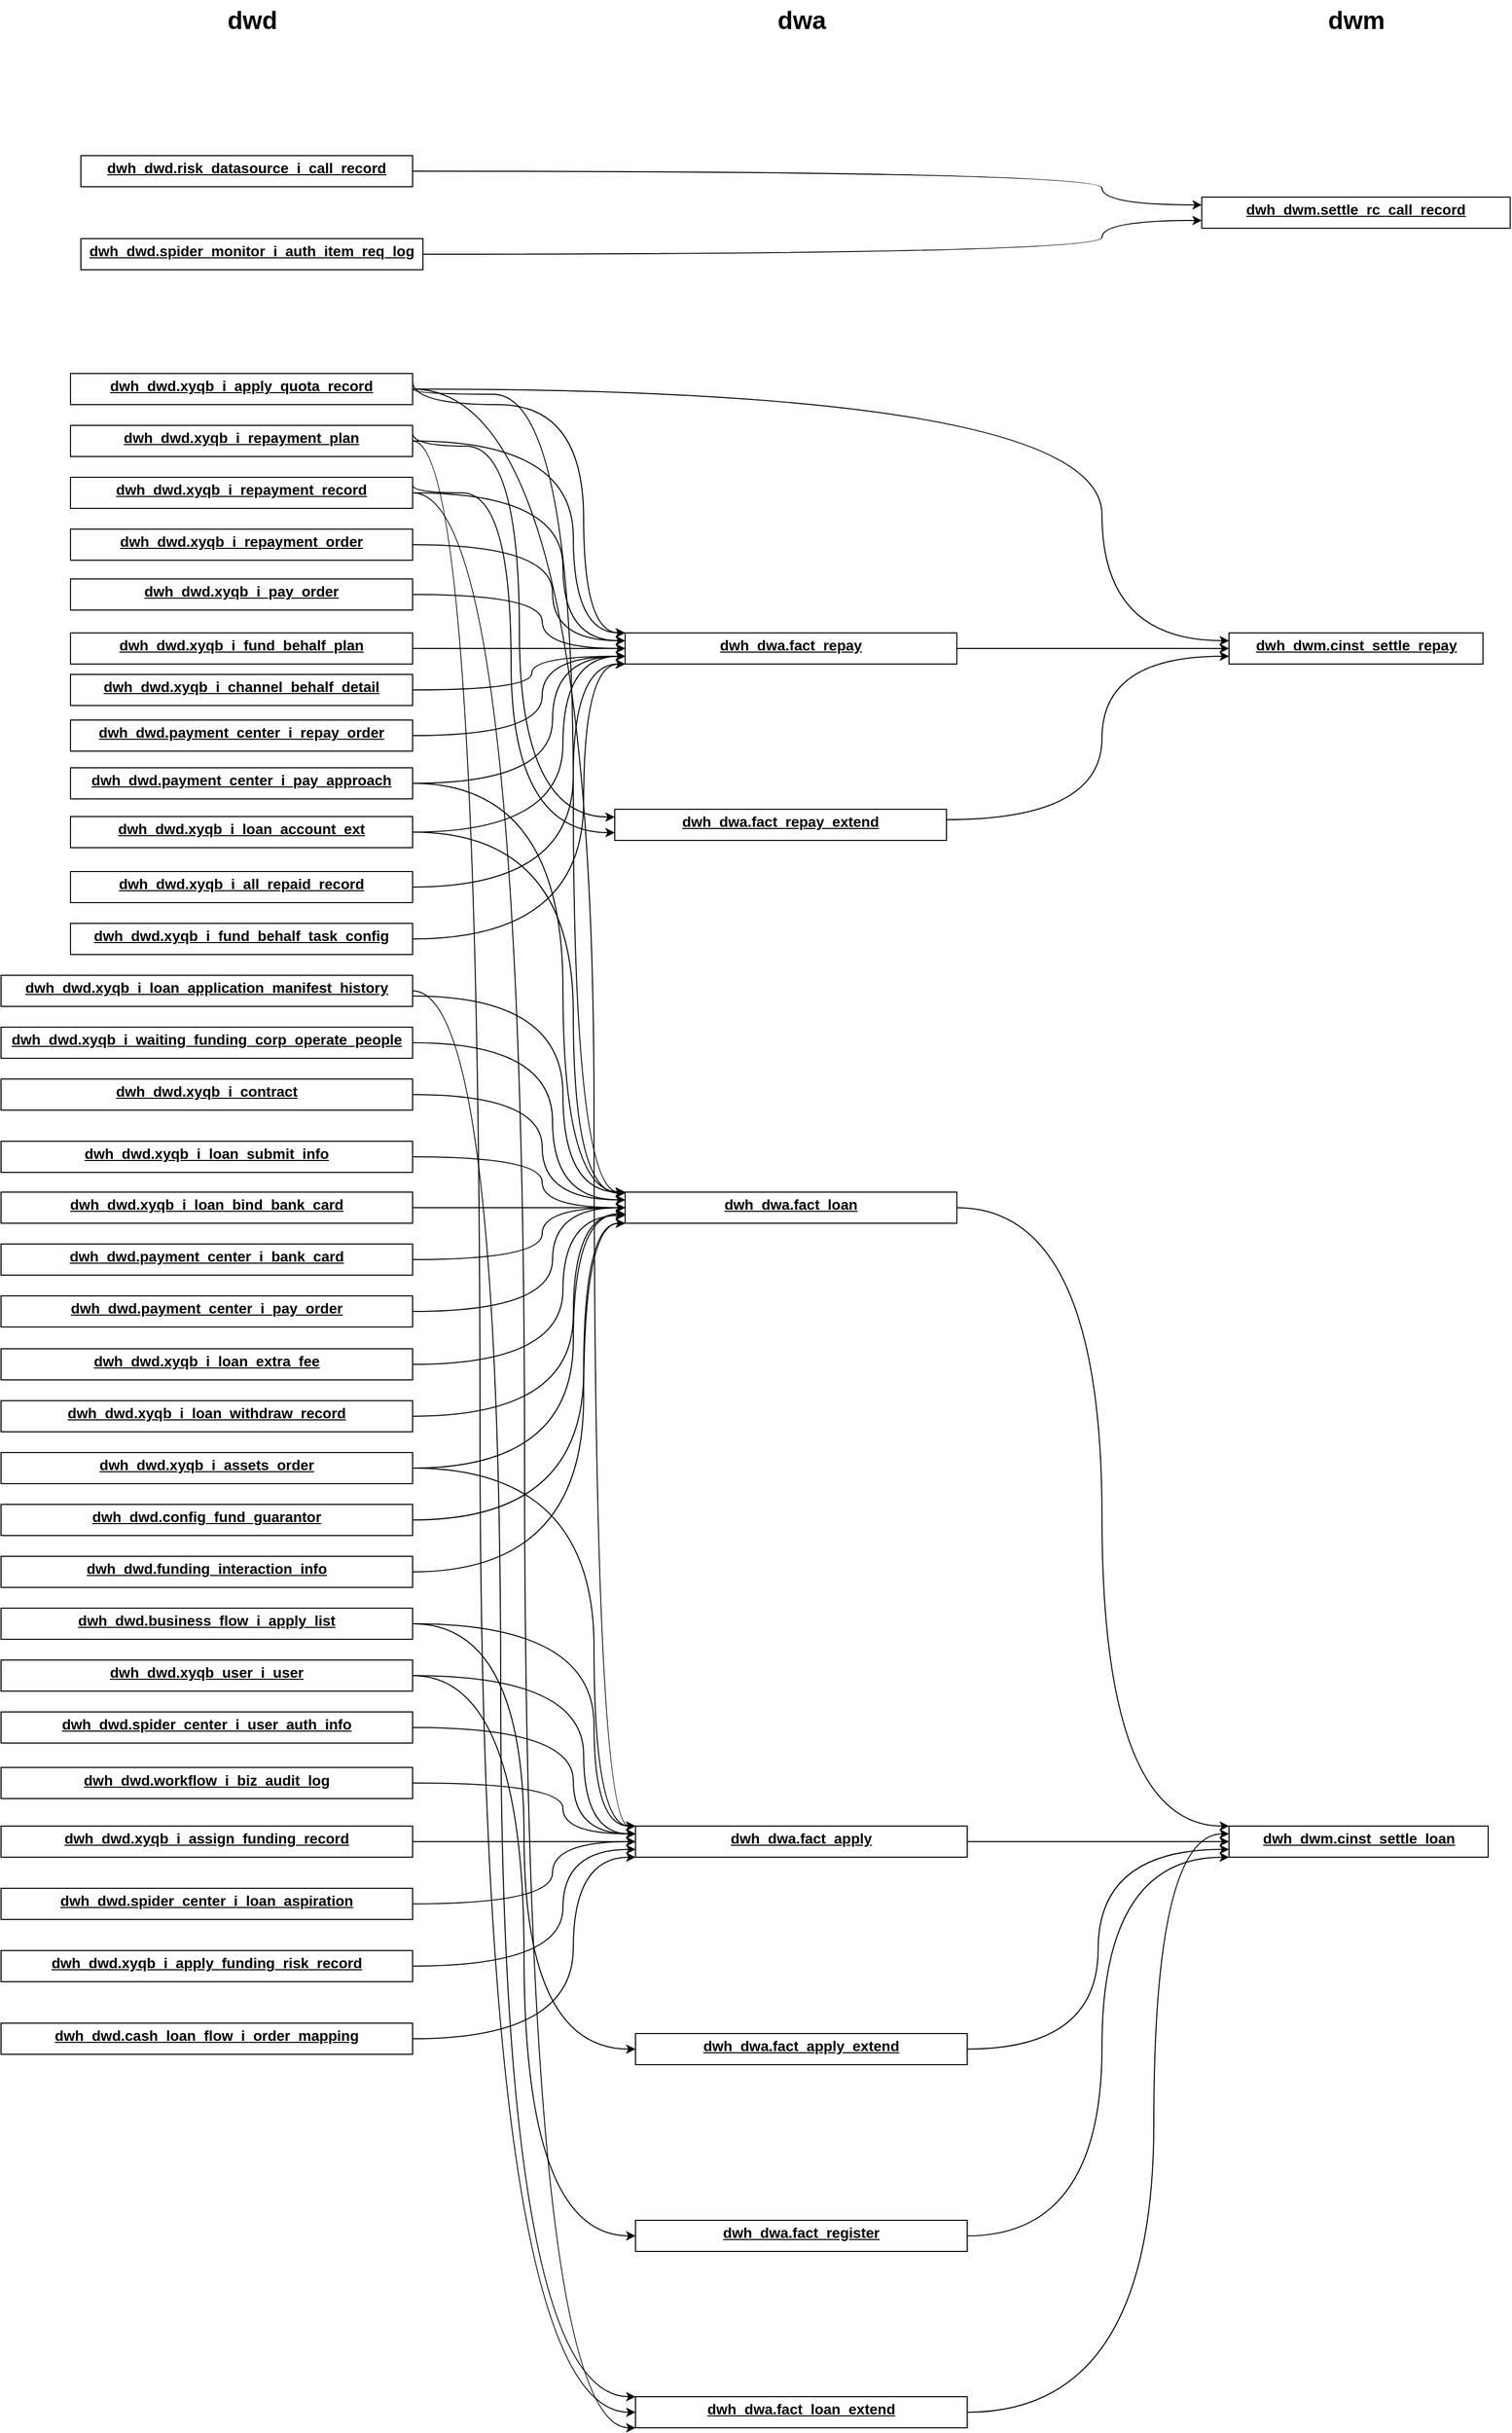 <mxfile version="12.9.10" type="github"><diagram name="Page-1" id="a7904f86-f2b4-8e86-fa97-74104820619b"><mxGraphModel dx="2436" dy="667" grid="1" gridSize="10" guides="1" tooltips="1" connect="1" arrows="1" fold="1" page="1" pageScale="1" pageWidth="1654" pageHeight="1169" background="#ffffff" math="0" shadow="0"><root><mxCell id="0"/><mxCell id="1" parent="0"/><mxCell id="BQK6jB8z2mIOrAZ9bxbN-1" value="dwm" style="text;strokeColor=none;fillColor=none;html=1;fontSize=24;fontStyle=1;verticalAlign=middle;align=center;" parent="1" vertex="1"><mxGeometry x="1245" y="20" width="100" height="40" as="geometry"/></mxCell><mxCell id="BQK6jB8z2mIOrAZ9bxbN-2" value="dwa" style="text;strokeColor=none;fillColor=none;html=1;fontSize=24;fontStyle=1;verticalAlign=middle;align=center;" parent="1" vertex="1"><mxGeometry x="710" y="20" width="100" height="40" as="geometry"/></mxCell><mxCell id="BQK6jB8z2mIOrAZ9bxbN-3" value="dwd" style="text;strokeColor=none;fillColor=none;html=1;fontSize=24;fontStyle=1;verticalAlign=middle;align=center;" parent="1" vertex="1"><mxGeometry x="180" y="20" width="100" height="40" as="geometry"/></mxCell><mxCell id="BQK6jB8z2mIOrAZ9bxbN-6" value="&lt;p style=&quot;margin: 0px ; margin-top: 4px ; text-align: center ; text-decoration: underline&quot;&gt;&lt;b&gt;&lt;font style=&quot;font-size: 14px&quot;&gt;dwh_dwm.&lt;/font&gt;&lt;/b&gt;&lt;b style=&quot;font-size: 14px&quot;&gt;&lt;u&gt;cinst_settle_loan&lt;/u&gt;&lt;/b&gt;&lt;/p&gt;&lt;p style=&quot;margin: 0px ; margin-top: 4px ; text-align: center ; text-decoration: underline&quot;&gt;&lt;b&gt;&lt;br&gt;&lt;/b&gt;&lt;/p&gt;" style="verticalAlign=top;align=left;overflow=fill;fontSize=12;fontFamily=Helvetica;html=1;rounded=0;shadow=0;comic=0;labelBackgroundColor=none;strokeWidth=1" parent="1" vertex="1"><mxGeometry x="1172.5" y="1780" width="250" height="30" as="geometry"/></mxCell><mxCell id="BQK6jB8z2mIOrAZ9bxbN-7" value="&lt;p style=&quot;margin: 0px ; margin-top: 4px ; text-align: center ; text-decoration: underline&quot;&gt;&lt;b&gt;&lt;font style=&quot;font-size: 14px&quot;&gt;dwh_dwm.&lt;/font&gt;&lt;/b&gt;&lt;b style=&quot;font-size: 14px&quot;&gt;&lt;u&gt;cinst_settle_repay&lt;/u&gt;&lt;/b&gt;&lt;/p&gt;" style="verticalAlign=top;align=left;overflow=fill;fontSize=12;fontFamily=Helvetica;html=1;rounded=0;shadow=0;comic=0;labelBackgroundColor=none;strokeWidth=1" parent="1" vertex="1"><mxGeometry x="1172.5" y="630" width="245" height="30" as="geometry"/></mxCell><mxCell id="BQK6jB8z2mIOrAZ9bxbN-9" value="&lt;p style=&quot;margin: 0px ; margin-top: 4px ; text-align: center ; text-decoration: underline&quot;&gt;&lt;b&gt;&lt;font style=&quot;font-size: 14px&quot;&gt;dwh_dwm.&lt;/font&gt;&lt;/b&gt;&lt;b style=&quot;font-size: 14px&quot;&gt;&lt;u&gt;settle_rc_call_record&lt;/u&gt;&lt;/b&gt;&lt;/p&gt;" style="verticalAlign=top;align=left;overflow=fill;fontSize=12;fontFamily=Helvetica;html=1;rounded=0;shadow=0;comic=0;labelBackgroundColor=none;strokeWidth=1" parent="1" vertex="1"><mxGeometry x="1146.25" y="210" width="297.5" height="30" as="geometry"/></mxCell><mxCell id="BQK6jB8z2mIOrAZ9bxbN-15" style="edgeStyle=orthogonalEdgeStyle;orthogonalLoop=1;jettySize=auto;html=1;entryX=0;entryY=0.25;entryDx=0;entryDy=0;curved=1;" parent="1" source="BQK6jB8z2mIOrAZ9bxbN-11" target="BQK6jB8z2mIOrAZ9bxbN-9" edge="1"><mxGeometry relative="1" as="geometry"><Array as="points"><mxPoint x="1050" y="185"/><mxPoint x="1050" y="218"/></Array></mxGeometry></mxCell><mxCell id="BQK6jB8z2mIOrAZ9bxbN-11" value="&lt;p style=&quot;margin: 0px ; margin-top: 4px ; text-align: center ; text-decoration: underline&quot;&gt;&lt;b&gt;&lt;font style=&quot;font-size: 14px&quot;&gt;dwh_dwd.&lt;/font&gt;&lt;/b&gt;&lt;b style=&quot;font-size: 14px&quot;&gt;&lt;u&gt;risk_datasource_i_call_record&lt;/u&gt;&lt;/b&gt;&lt;/p&gt;&lt;p style=&quot;margin: 0px ; margin-top: 4px ; text-align: center ; text-decoration: underline&quot;&gt;&lt;b&gt;&lt;br&gt;&lt;/b&gt;&lt;/p&gt;" style="verticalAlign=top;align=left;overflow=fill;fontSize=12;fontFamily=Helvetica;html=1;rounded=0;shadow=0;comic=0;labelBackgroundColor=none;strokeWidth=1" parent="1" vertex="1"><mxGeometry x="65" y="170" width="320" height="30" as="geometry"/></mxCell><mxCell id="BQK6jB8z2mIOrAZ9bxbN-16" style="edgeStyle=orthogonalEdgeStyle;orthogonalLoop=1;jettySize=auto;html=1;entryX=0;entryY=0.75;entryDx=0;entryDy=0;curved=1;" parent="1" source="BQK6jB8z2mIOrAZ9bxbN-12" target="BQK6jB8z2mIOrAZ9bxbN-9" edge="1"><mxGeometry relative="1" as="geometry"><mxPoint x="1080" y="280" as="targetPoint"/><Array as="points"><mxPoint x="1050" y="265"/><mxPoint x="1050" y="233"/></Array></mxGeometry></mxCell><mxCell id="BQK6jB8z2mIOrAZ9bxbN-12" value="&lt;p style=&quot;margin: 0px ; margin-top: 4px ; text-align: center ; text-decoration: underline&quot;&gt;&lt;b&gt;&lt;font style=&quot;font-size: 14px&quot;&gt;dwh_dwd.&lt;/font&gt;&lt;/b&gt;&lt;b style=&quot;font-size: 14px&quot;&gt;&lt;u&gt;spider_monitor_i_auth_item_req_log&lt;/u&gt;&lt;/b&gt;&lt;/p&gt;&lt;p style=&quot;margin: 0px ; margin-top: 4px ; text-align: center ; text-decoration: underline&quot;&gt;&lt;b&gt;&lt;br&gt;&lt;/b&gt;&lt;/p&gt;" style="verticalAlign=top;align=left;overflow=fill;fontSize=12;fontFamily=Helvetica;html=1;rounded=0;shadow=0;comic=0;labelBackgroundColor=none;strokeWidth=1" parent="1" vertex="1"><mxGeometry x="65" y="250" width="330" height="30" as="geometry"/></mxCell><mxCell id="BQK6jB8z2mIOrAZ9bxbN-31" style="edgeStyle=orthogonalEdgeStyle;orthogonalLoop=1;jettySize=auto;html=1;entryX=0;entryY=0;entryDx=0;entryDy=0;curved=1;" parent="1" source="BQK6jB8z2mIOrAZ9bxbN-19" target="BQK6jB8z2mIOrAZ9bxbN-6" edge="1"><mxGeometry relative="1" as="geometry"><Array as="points"><mxPoint x="750" y="1184"/><mxPoint x="1050" y="1184"/><mxPoint x="1050" y="1780"/></Array></mxGeometry></mxCell><mxCell id="BQK6jB8z2mIOrAZ9bxbN-19" value="&lt;p style=&quot;margin: 0px ; margin-top: 4px ; text-align: center ; text-decoration: underline&quot;&gt;&lt;b&gt;&lt;font style=&quot;font-size: 14px&quot;&gt;dwh_dwa.&lt;/font&gt;&lt;/b&gt;&lt;b style=&quot;font-size: 14px&quot;&gt;&lt;u&gt;fact_loan&lt;/u&gt;&lt;/b&gt;&lt;/p&gt;&lt;p style=&quot;margin: 0px ; margin-top: 4px ; text-align: center ; text-decoration: underline&quot;&gt;&lt;b&gt;&lt;br&gt;&lt;/b&gt;&lt;/p&gt;" style="verticalAlign=top;align=left;overflow=fill;fontSize=12;fontFamily=Helvetica;html=1;rounded=0;shadow=0;comic=0;labelBackgroundColor=none;strokeWidth=1" parent="1" vertex="1"><mxGeometry x="590" y="1169" width="320" height="30" as="geometry"/></mxCell><mxCell id="BQK6jB8z2mIOrAZ9bxbN-32" style="edgeStyle=orthogonalEdgeStyle;orthogonalLoop=1;jettySize=auto;html=1;entryX=0;entryY=0.25;entryDx=0;entryDy=0;curved=1;" parent="1" source="BQK6jB8z2mIOrAZ9bxbN-20" target="BQK6jB8z2mIOrAZ9bxbN-6" edge="1"><mxGeometry relative="1" as="geometry"><Array as="points"><mxPoint x="1100" y="2345"/><mxPoint x="1100" y="1788"/></Array></mxGeometry></mxCell><mxCell id="BQK6jB8z2mIOrAZ9bxbN-20" value="&lt;p style=&quot;margin: 4px 0px 0px ; text-align: center&quot;&gt;&lt;span style=&quot;font-size: 14px&quot;&gt;&lt;b&gt;&lt;u&gt;dwh_dwa.fact_loan_extend&lt;/u&gt;&lt;/b&gt;&lt;/span&gt;&lt;br&gt;&lt;/p&gt;" style="verticalAlign=top;align=left;overflow=fill;fontSize=12;fontFamily=Helvetica;html=1;rounded=0;shadow=0;comic=0;labelBackgroundColor=none;strokeWidth=1" parent="1" vertex="1"><mxGeometry x="600" y="2330" width="320" height="30" as="geometry"/></mxCell><mxCell id="BQK6jB8z2mIOrAZ9bxbN-27" style="edgeStyle=orthogonalEdgeStyle;orthogonalLoop=1;jettySize=auto;html=1;curved=1;" parent="1" source="BQK6jB8z2mIOrAZ9bxbN-21" target="BQK6jB8z2mIOrAZ9bxbN-7" edge="1"><mxGeometry relative="1" as="geometry"/></mxCell><mxCell id="BQK6jB8z2mIOrAZ9bxbN-21" value="&lt;p style=&quot;margin: 4px 0px 0px ; text-align: center&quot;&gt;&lt;span style=&quot;font-size: 14px&quot;&gt;&lt;b&gt;&lt;u&gt;dwh_dwa.fact_repay&lt;/u&gt;&lt;/b&gt;&lt;/span&gt;&lt;br&gt;&lt;/p&gt;" style="verticalAlign=top;align=left;overflow=fill;fontSize=12;fontFamily=Helvetica;html=1;rounded=0;shadow=0;comic=0;labelBackgroundColor=none;strokeWidth=1" parent="1" vertex="1"><mxGeometry x="590" y="630" width="320" height="30" as="geometry"/></mxCell><mxCell id="BQK6jB8z2mIOrAZ9bxbN-28" style="edgeStyle=orthogonalEdgeStyle;orthogonalLoop=1;jettySize=auto;html=1;entryX=0;entryY=0.75;entryDx=0;entryDy=0;curved=1;" parent="1" source="BQK6jB8z2mIOrAZ9bxbN-22" target="BQK6jB8z2mIOrAZ9bxbN-7" edge="1"><mxGeometry relative="1" as="geometry"><Array as="points"><mxPoint x="740" y="810"/><mxPoint x="1050" y="810"/><mxPoint x="1050" y="653"/></Array></mxGeometry></mxCell><mxCell id="BQK6jB8z2mIOrAZ9bxbN-22" value="&lt;p style=&quot;margin: 4px 0px 0px ; text-align: center&quot;&gt;&lt;span style=&quot;font-size: 14px&quot;&gt;&lt;b&gt;&lt;u&gt;dwh_dwa.fact_repay_extend&lt;/u&gt;&lt;/b&gt;&lt;/span&gt;&lt;br&gt;&lt;/p&gt;" style="verticalAlign=top;align=left;overflow=fill;fontSize=12;fontFamily=Helvetica;html=1;rounded=0;shadow=0;comic=0;labelBackgroundColor=none;strokeWidth=1" parent="1" vertex="1"><mxGeometry x="580" y="800" width="320" height="30" as="geometry"/></mxCell><mxCell id="BQK6jB8z2mIOrAZ9bxbN-33" style="edgeStyle=orthogonalEdgeStyle;orthogonalLoop=1;jettySize=auto;html=1;entryX=0;entryY=0.5;entryDx=0;entryDy=0;curved=1;" parent="1" source="BQK6jB8z2mIOrAZ9bxbN-23" target="BQK6jB8z2mIOrAZ9bxbN-6" edge="1"><mxGeometry relative="1" as="geometry"/></mxCell><mxCell id="BQK6jB8z2mIOrAZ9bxbN-23" value="&lt;p style=&quot;margin: 4px 0px 0px ; text-align: center&quot;&gt;&lt;span style=&quot;font-size: 14px&quot;&gt;&lt;b&gt;&lt;u&gt;dwh_dwa.fact_apply&lt;/u&gt;&lt;/b&gt;&lt;/span&gt;&lt;br&gt;&lt;/p&gt;" style="verticalAlign=top;align=left;overflow=fill;fontSize=12;fontFamily=Helvetica;html=1;rounded=0;shadow=0;comic=0;labelBackgroundColor=none;strokeWidth=1" parent="1" vertex="1"><mxGeometry x="600" y="1780" width="320" height="30" as="geometry"/></mxCell><mxCell id="BQK6jB8z2mIOrAZ9bxbN-34" style="edgeStyle=orthogonalEdgeStyle;orthogonalLoop=1;jettySize=auto;html=1;entryX=0;entryY=0.75;entryDx=0;entryDy=0;curved=1;" parent="1" source="BQK6jB8z2mIOrAZ9bxbN-24" target="BQK6jB8z2mIOrAZ9bxbN-6" edge="1"><mxGeometry relative="1" as="geometry"/></mxCell><mxCell id="BQK6jB8z2mIOrAZ9bxbN-24" value="&lt;p style=&quot;margin: 4px 0px 0px ; text-align: center&quot;&gt;&lt;span style=&quot;font-size: 14px&quot;&gt;&lt;b&gt;&lt;u&gt;dwh_dwa.fact_apply_extend&lt;/u&gt;&lt;/b&gt;&lt;/span&gt;&lt;br&gt;&lt;/p&gt;" style="verticalAlign=top;align=left;overflow=fill;fontSize=12;fontFamily=Helvetica;html=1;rounded=0;shadow=0;comic=0;labelBackgroundColor=none;strokeWidth=1" parent="1" vertex="1"><mxGeometry x="600" y="1980" width="320" height="30" as="geometry"/></mxCell><mxCell id="BQK6jB8z2mIOrAZ9bxbN-35" style="edgeStyle=orthogonalEdgeStyle;orthogonalLoop=1;jettySize=auto;html=1;entryX=0;entryY=1;entryDx=0;entryDy=0;curved=1;" parent="1" source="BQK6jB8z2mIOrAZ9bxbN-25" target="BQK6jB8z2mIOrAZ9bxbN-6" edge="1"><mxGeometry relative="1" as="geometry"><Array as="points"><mxPoint x="760" y="2175"/><mxPoint x="1050" y="2175"/><mxPoint x="1050" y="1810"/></Array></mxGeometry></mxCell><mxCell id="BQK6jB8z2mIOrAZ9bxbN-25" value="&lt;p style=&quot;margin: 4px 0px 0px ; text-align: center&quot;&gt;&lt;span style=&quot;font-size: 14px&quot;&gt;&lt;b&gt;&lt;u&gt;dwh_dwa.fact_register&lt;/u&gt;&lt;/b&gt;&lt;/span&gt;&lt;br&gt;&lt;/p&gt;" style="verticalAlign=top;align=left;overflow=fill;fontSize=12;fontFamily=Helvetica;html=1;rounded=0;shadow=0;comic=0;labelBackgroundColor=none;strokeWidth=1" parent="1" vertex="1"><mxGeometry x="600" y="2160" width="320" height="30" as="geometry"/></mxCell><mxCell id="BQK6jB8z2mIOrAZ9bxbN-30" style="edgeStyle=orthogonalEdgeStyle;orthogonalLoop=1;jettySize=auto;html=1;entryX=0;entryY=0.25;entryDx=0;entryDy=0;curved=1;" parent="1" source="BQK6jB8z2mIOrAZ9bxbN-29" target="BQK6jB8z2mIOrAZ9bxbN-7" edge="1"><mxGeometry relative="1" as="geometry"><Array as="points"><mxPoint x="1050" y="395"/><mxPoint x="1050" y="638"/></Array></mxGeometry></mxCell><mxCell id="BQK6jB8z2mIOrAZ9bxbN-49" style="edgeStyle=orthogonalEdgeStyle;orthogonalLoop=1;jettySize=auto;html=1;entryX=0;entryY=0;entryDx=0;entryDy=0;jumpStyle=arc;strokeColor=#000000;curved=1;exitX=1;exitY=0.25;exitDx=0;exitDy=0;" parent="1" source="BQK6jB8z2mIOrAZ9bxbN-29" target="BQK6jB8z2mIOrAZ9bxbN-21" edge="1"><mxGeometry relative="1" as="geometry"><Array as="points"><mxPoint x="385" y="410"/><mxPoint x="550" y="410"/><mxPoint x="550" y="630"/></Array></mxGeometry></mxCell><mxCell id="BQK6jB8z2mIOrAZ9bxbN-66" style="edgeStyle=orthogonalEdgeStyle;jumpStyle=arc;orthogonalLoop=1;jettySize=auto;html=1;entryX=0;entryY=0;entryDx=0;entryDy=0;exitX=1;exitY=0.5;exitDx=0;exitDy=0;strokeColor=#000000;curved=1;" parent="1" source="BQK6jB8z2mIOrAZ9bxbN-29" target="BQK6jB8z2mIOrAZ9bxbN-19" edge="1"><mxGeometry relative="1" as="geometry"><Array as="points"><mxPoint x="385" y="400"/><mxPoint x="540" y="400"/><mxPoint x="540" y="1169"/></Array></mxGeometry></mxCell><mxCell id="aCDXCxK_NQ8wJ4GgfJWW-16" style="edgeStyle=orthogonalEdgeStyle;curved=1;orthogonalLoop=1;jettySize=auto;html=1;" parent="1" source="BQK6jB8z2mIOrAZ9bxbN-29" edge="1"><mxGeometry relative="1" as="geometry"><mxPoint x="600" y="1780" as="targetPoint"/><Array as="points"><mxPoint x="560" y="395"/><mxPoint x="560" y="1780"/></Array></mxGeometry></mxCell><mxCell id="BQK6jB8z2mIOrAZ9bxbN-29" value="&lt;p style=&quot;margin: 0px ; margin-top: 4px ; text-align: center ; text-decoration: underline&quot;&gt;&lt;b&gt;&lt;font style=&quot;font-size: 14px&quot;&gt;dwh_dwd.&lt;/font&gt;&lt;/b&gt;&lt;b style=&quot;font-size: 14px&quot;&gt;&lt;u&gt;xyqb_i_apply_quota_record&lt;/u&gt;&lt;/b&gt;&lt;/p&gt;" style="verticalAlign=top;align=left;overflow=fill;fontSize=12;fontFamily=Helvetica;html=1;rounded=0;shadow=0;comic=0;labelBackgroundColor=none;strokeWidth=1" parent="1" vertex="1"><mxGeometry x="55" y="380" width="330" height="30" as="geometry"/></mxCell><mxCell id="BQK6jB8z2mIOrAZ9bxbN-50" style="edgeStyle=orthogonalEdgeStyle;orthogonalLoop=1;jettySize=auto;html=1;entryX=0;entryY=0;entryDx=0;entryDy=0;jumpStyle=arc;strokeColor=#000000;curved=1;" parent="1" source="BQK6jB8z2mIOrAZ9bxbN-37" target="BQK6jB8z2mIOrAZ9bxbN-21" edge="1"><mxGeometry relative="1" as="geometry"><Array as="points"><mxPoint x="540" y="445"/><mxPoint x="540" y="630"/></Array></mxGeometry></mxCell><mxCell id="BQK6jB8z2mIOrAZ9bxbN-63" style="edgeStyle=orthogonalEdgeStyle;orthogonalLoop=1;jettySize=auto;html=1;entryX=0;entryY=0.25;entryDx=0;entryDy=0;jumpStyle=arc;strokeColor=#000000;curved=1;exitX=1;exitY=0.25;exitDx=0;exitDy=0;" parent="1" source="BQK6jB8z2mIOrAZ9bxbN-37" target="BQK6jB8z2mIOrAZ9bxbN-22" edge="1"><mxGeometry relative="1" as="geometry"><Array as="points"><mxPoint x="385" y="450"/><mxPoint x="488" y="450"/><mxPoint x="488" y="808"/></Array></mxGeometry></mxCell><mxCell id="aCDXCxK_NQ8wJ4GgfJWW-33" style="edgeStyle=orthogonalEdgeStyle;curved=1;orthogonalLoop=1;jettySize=auto;html=1;entryX=0;entryY=0.5;entryDx=0;entryDy=0;" parent="1" source="BQK6jB8z2mIOrAZ9bxbN-37" target="BQK6jB8z2mIOrAZ9bxbN-20" edge="1"><mxGeometry relative="1" as="geometry"><Array as="points"><mxPoint x="450" y="445"/><mxPoint x="450" y="2345"/></Array></mxGeometry></mxCell><mxCell id="BQK6jB8z2mIOrAZ9bxbN-37" value="&lt;p style=&quot;margin: 4px 0px 0px ; text-align: center&quot;&gt;&lt;span style=&quot;font-size: 14px&quot;&gt;&lt;b&gt;&lt;u&gt;dwh_dwd.xyqb_i_repayment_plan&lt;/u&gt;&lt;/b&gt;&lt;/span&gt;&lt;br&gt;&lt;/p&gt;" style="verticalAlign=top;align=left;overflow=fill;fontSize=12;fontFamily=Helvetica;html=1;rounded=0;shadow=0;comic=0;labelBackgroundColor=none;strokeWidth=1" parent="1" vertex="1"><mxGeometry x="55" y="430" width="330" height="30" as="geometry"/></mxCell><mxCell id="BQK6jB8z2mIOrAZ9bxbN-51" style="edgeStyle=orthogonalEdgeStyle;orthogonalLoop=1;jettySize=auto;html=1;entryX=0;entryY=0.25;entryDx=0;entryDy=0;jumpStyle=arc;strokeColor=#000000;curved=1;" parent="1" source="BQK6jB8z2mIOrAZ9bxbN-38" target="BQK6jB8z2mIOrAZ9bxbN-21" edge="1"><mxGeometry relative="1" as="geometry"><Array as="points"><mxPoint x="530" y="495"/><mxPoint x="530" y="638"/></Array></mxGeometry></mxCell><mxCell id="BQK6jB8z2mIOrAZ9bxbN-64" style="edgeStyle=orthogonalEdgeStyle;jumpStyle=arc;orthogonalLoop=1;jettySize=auto;html=1;entryX=0;entryY=0.75;entryDx=0;entryDy=0;exitX=1;exitY=0.25;exitDx=0;exitDy=0;strokeColor=#000000;curved=1;" parent="1" source="BQK6jB8z2mIOrAZ9bxbN-38" target="BQK6jB8z2mIOrAZ9bxbN-22" edge="1"><mxGeometry relative="1" as="geometry"><Array as="points"><mxPoint x="385" y="495"/><mxPoint x="480" y="495"/><mxPoint x="480" y="823"/></Array></mxGeometry></mxCell><mxCell id="aCDXCxK_NQ8wJ4GgfJWW-34" style="edgeStyle=orthogonalEdgeStyle;curved=1;orthogonalLoop=1;jettySize=auto;html=1;entryX=0;entryY=1;entryDx=0;entryDy=0;" parent="1" source="BQK6jB8z2mIOrAZ9bxbN-38" target="BQK6jB8z2mIOrAZ9bxbN-20" edge="1"><mxGeometry relative="1" as="geometry"><Array as="points"><mxPoint x="493" y="495"/><mxPoint x="493" y="2360"/></Array></mxGeometry></mxCell><mxCell id="BQK6jB8z2mIOrAZ9bxbN-38" value="&lt;p style=&quot;margin: 4px 0px 0px ; text-align: center&quot;&gt;&lt;span style=&quot;font-size: 14px&quot;&gt;&lt;b&gt;&lt;u&gt;dwh_dwd.xyqb_i_repayment_record&lt;/u&gt;&lt;/b&gt;&lt;/span&gt;&lt;br&gt;&lt;/p&gt;" style="verticalAlign=top;align=left;overflow=fill;fontSize=12;fontFamily=Helvetica;html=1;rounded=0;shadow=0;comic=0;labelBackgroundColor=none;strokeWidth=1" parent="1" vertex="1"><mxGeometry x="55" y="480" width="330" height="30" as="geometry"/></mxCell><mxCell id="BQK6jB8z2mIOrAZ9bxbN-52" style="edgeStyle=orthogonalEdgeStyle;orthogonalLoop=1;jettySize=auto;html=1;entryX=0;entryY=0.25;entryDx=0;entryDy=0;jumpStyle=arc;strokeColor=#000000;curved=1;" parent="1" source="BQK6jB8z2mIOrAZ9bxbN-39" target="BQK6jB8z2mIOrAZ9bxbN-21" edge="1"><mxGeometry relative="1" as="geometry"><Array as="points"><mxPoint x="520" y="545"/><mxPoint x="520" y="638"/></Array></mxGeometry></mxCell><mxCell id="BQK6jB8z2mIOrAZ9bxbN-39" value="&lt;p style=&quot;margin: 4px 0px 0px ; text-align: center&quot;&gt;&lt;span style=&quot;font-size: 14px&quot;&gt;&lt;b&gt;&lt;u&gt;dwh_dwd.xyqb_i_repayment_order&lt;/u&gt;&lt;/b&gt;&lt;/span&gt;&lt;br&gt;&lt;/p&gt;" style="verticalAlign=top;align=left;overflow=fill;fontSize=12;fontFamily=Helvetica;html=1;rounded=0;shadow=0;comic=0;labelBackgroundColor=none;strokeWidth=1" parent="1" vertex="1"><mxGeometry x="55" y="530" width="330" height="30" as="geometry"/></mxCell><mxCell id="BQK6jB8z2mIOrAZ9bxbN-53" style="edgeStyle=orthogonalEdgeStyle;orthogonalLoop=1;jettySize=auto;html=1;entryX=0;entryY=0.5;entryDx=0;entryDy=0;jumpStyle=arc;strokeColor=#000000;curved=1;" parent="1" source="BQK6jB8z2mIOrAZ9bxbN-40" target="BQK6jB8z2mIOrAZ9bxbN-21" edge="1"><mxGeometry relative="1" as="geometry"><Array as="points"><mxPoint x="510" y="593"/><mxPoint x="510" y="645"/></Array></mxGeometry></mxCell><mxCell id="BQK6jB8z2mIOrAZ9bxbN-40" value="&lt;p style=&quot;margin: 4px 0px 0px ; text-align: center&quot;&gt;&lt;span style=&quot;font-size: 14px&quot;&gt;&lt;b&gt;&lt;u&gt;dwh_dwd.xyqb_i_pay_order&lt;/u&gt;&lt;/b&gt;&lt;/span&gt;&lt;br&gt;&lt;/p&gt;" style="verticalAlign=top;align=left;overflow=fill;fontSize=12;fontFamily=Helvetica;html=1;rounded=0;shadow=0;comic=0;labelBackgroundColor=none;strokeWidth=1" parent="1" vertex="1"><mxGeometry x="55" y="578" width="330" height="30" as="geometry"/></mxCell><mxCell id="BQK6jB8z2mIOrAZ9bxbN-60" style="edgeStyle=orthogonalEdgeStyle;orthogonalLoop=1;jettySize=auto;html=1;entryX=0;entryY=0.5;entryDx=0;entryDy=0;jumpStyle=arc;strokeColor=#000000;curved=1;" parent="1" source="BQK6jB8z2mIOrAZ9bxbN-41" target="BQK6jB8z2mIOrAZ9bxbN-21" edge="1"><mxGeometry relative="1" as="geometry"/></mxCell><mxCell id="BQK6jB8z2mIOrAZ9bxbN-41" value="&lt;p style=&quot;margin: 4px 0px 0px ; text-align: center&quot;&gt;&lt;span style=&quot;font-size: 14px&quot;&gt;&lt;b&gt;&lt;u&gt;dwh_dwd.xyqb_i_fund_behalf_plan&lt;/u&gt;&lt;/b&gt;&lt;/span&gt;&lt;br&gt;&lt;/p&gt;" style="verticalAlign=top;align=left;overflow=fill;fontSize=12;fontFamily=Helvetica;html=1;rounded=0;shadow=0;comic=0;labelBackgroundColor=none;strokeWidth=1" parent="1" vertex="1"><mxGeometry x="55" y="630" width="330" height="30" as="geometry"/></mxCell><mxCell id="BQK6jB8z2mIOrAZ9bxbN-59" style="edgeStyle=orthogonalEdgeStyle;orthogonalLoop=1;jettySize=auto;html=1;entryX=0;entryY=0.75;entryDx=0;entryDy=0;jumpStyle=arc;strokeColor=#000000;curved=1;" parent="1" source="BQK6jB8z2mIOrAZ9bxbN-42" target="BQK6jB8z2mIOrAZ9bxbN-21" edge="1"><mxGeometry relative="1" as="geometry"><Array as="points"><mxPoint x="500" y="685"/><mxPoint x="500" y="653"/></Array></mxGeometry></mxCell><mxCell id="BQK6jB8z2mIOrAZ9bxbN-42" value="&lt;p style=&quot;margin: 4px 0px 0px ; text-align: center&quot;&gt;&lt;span style=&quot;font-size: 14px&quot;&gt;&lt;b&gt;&lt;u&gt;dwh_dwd.xyqb_i_channel_behalf_detail&lt;/u&gt;&lt;/b&gt;&lt;/span&gt;&lt;br&gt;&lt;/p&gt;" style="verticalAlign=top;align=left;overflow=fill;fontSize=12;fontFamily=Helvetica;html=1;rounded=0;shadow=0;comic=0;labelBackgroundColor=none;strokeWidth=1" parent="1" vertex="1"><mxGeometry x="55" y="670" width="330" height="30" as="geometry"/></mxCell><mxCell id="BQK6jB8z2mIOrAZ9bxbN-58" style="edgeStyle=orthogonalEdgeStyle;orthogonalLoop=1;jettySize=auto;html=1;entryX=0;entryY=0.75;entryDx=0;entryDy=0;jumpStyle=arc;strokeColor=#000000;curved=1;" parent="1" source="BQK6jB8z2mIOrAZ9bxbN-43" target="BQK6jB8z2mIOrAZ9bxbN-21" edge="1"><mxGeometry relative="1" as="geometry"><Array as="points"><mxPoint x="510" y="729"/><mxPoint x="510" y="653"/></Array></mxGeometry></mxCell><mxCell id="BQK6jB8z2mIOrAZ9bxbN-43" value="&lt;p style=&quot;margin: 4px 0px 0px ; text-align: center&quot;&gt;&lt;span style=&quot;font-size: 14px&quot;&gt;&lt;b&gt;&lt;u&gt;dwh_dwd.payment_center_i_repay_order&lt;/u&gt;&lt;/b&gt;&lt;/span&gt;&lt;br&gt;&lt;/p&gt;" style="verticalAlign=top;align=left;overflow=fill;fontSize=12;fontFamily=Helvetica;html=1;rounded=0;shadow=0;comic=0;labelBackgroundColor=none;strokeWidth=1" parent="1" vertex="1"><mxGeometry x="55" y="714" width="330" height="30" as="geometry"/></mxCell><mxCell id="BQK6jB8z2mIOrAZ9bxbN-57" style="edgeStyle=orthogonalEdgeStyle;orthogonalLoop=1;jettySize=auto;html=1;entryX=0;entryY=0.75;entryDx=0;entryDy=0;jumpStyle=arc;strokeColor=#000000;curved=1;" parent="1" source="BQK6jB8z2mIOrAZ9bxbN-44" target="BQK6jB8z2mIOrAZ9bxbN-21" edge="1"><mxGeometry relative="1" as="geometry"><Array as="points"><mxPoint x="520" y="775"/><mxPoint x="520" y="653"/></Array></mxGeometry></mxCell><mxCell id="BQK6jB8z2mIOrAZ9bxbN-87" style="edgeStyle=orthogonalEdgeStyle;curved=1;jumpStyle=arc;orthogonalLoop=1;jettySize=auto;html=1;entryX=0;entryY=0;entryDx=0;entryDy=0;strokeColor=#000000;" parent="1" source="BQK6jB8z2mIOrAZ9bxbN-44" target="BQK6jB8z2mIOrAZ9bxbN-19" edge="1"><mxGeometry relative="1" as="geometry"><Array as="points"><mxPoint x="530" y="775"/><mxPoint x="530" y="1169"/></Array></mxGeometry></mxCell><mxCell id="BQK6jB8z2mIOrAZ9bxbN-44" value="&lt;p style=&quot;margin: 4px 0px 0px ; text-align: center&quot;&gt;&lt;span style=&quot;font-size: 14px&quot;&gt;&lt;b&gt;&lt;u&gt;dwh_dwd.payment_center_i_pay_approach&lt;/u&gt;&lt;/b&gt;&lt;/span&gt;&lt;br&gt;&lt;/p&gt;" style="verticalAlign=top;align=left;overflow=fill;fontSize=12;fontFamily=Helvetica;html=1;rounded=0;shadow=0;comic=0;labelBackgroundColor=none;strokeWidth=1" parent="1" vertex="1"><mxGeometry x="55" y="760" width="330" height="30" as="geometry"/></mxCell><mxCell id="BQK6jB8z2mIOrAZ9bxbN-56" style="edgeStyle=orthogonalEdgeStyle;orthogonalLoop=1;jettySize=auto;html=1;entryX=0;entryY=0.75;entryDx=0;entryDy=0;jumpStyle=arc;strokeColor=#000000;curved=1;" parent="1" source="BQK6jB8z2mIOrAZ9bxbN-45" target="BQK6jB8z2mIOrAZ9bxbN-21" edge="1"><mxGeometry relative="1" as="geometry"><Array as="points"><mxPoint x="530" y="822"/><mxPoint x="530" y="653"/></Array></mxGeometry></mxCell><mxCell id="BQK6jB8z2mIOrAZ9bxbN-65" style="edgeStyle=orthogonalEdgeStyle;jumpStyle=arc;orthogonalLoop=1;jettySize=auto;html=1;curved=1;" parent="1" edge="1"><mxGeometry relative="1" as="geometry"><mxPoint x="385" y="822" as="sourcePoint"/><mxPoint x="590" y="1170" as="targetPoint"/><Array as="points"><mxPoint x="385" y="822"/><mxPoint x="540" y="822"/><mxPoint x="540" y="1170"/></Array></mxGeometry></mxCell><mxCell id="BQK6jB8z2mIOrAZ9bxbN-45" value="&lt;p style=&quot;margin: 4px 0px 0px ; text-align: center&quot;&gt;&lt;span style=&quot;font-size: 14px&quot;&gt;&lt;b&gt;&lt;u&gt;dwh_dwd.xyqb_i_loan_account_ext&lt;/u&gt;&lt;/b&gt;&lt;/span&gt;&lt;br&gt;&lt;/p&gt;" style="verticalAlign=top;align=left;overflow=fill;fontSize=12;fontFamily=Helvetica;html=1;rounded=0;shadow=0;comic=0;labelBackgroundColor=none;strokeWidth=1" parent="1" vertex="1"><mxGeometry x="55" y="807" width="330" height="30" as="geometry"/></mxCell><mxCell id="BQK6jB8z2mIOrAZ9bxbN-55" style="edgeStyle=orthogonalEdgeStyle;orthogonalLoop=1;jettySize=auto;html=1;entryX=0;entryY=1;entryDx=0;entryDy=0;jumpStyle=arc;strokeColor=#000000;curved=1;" parent="1" source="BQK6jB8z2mIOrAZ9bxbN-47" target="BQK6jB8z2mIOrAZ9bxbN-21" edge="1"><mxGeometry relative="1" as="geometry"><Array as="points"><mxPoint x="540" y="875"/><mxPoint x="540" y="660"/></Array></mxGeometry></mxCell><mxCell id="BQK6jB8z2mIOrAZ9bxbN-47" value="&lt;p style=&quot;margin: 4px 0px 0px ; text-align: center&quot;&gt;&lt;span style=&quot;font-size: 14px&quot;&gt;&lt;b&gt;&lt;u&gt;dwh_dwd.xyqb_i_all_repaid_record&lt;/u&gt;&lt;/b&gt;&lt;/span&gt;&lt;br&gt;&lt;/p&gt;" style="verticalAlign=top;align=left;overflow=fill;fontSize=12;fontFamily=Helvetica;html=1;rounded=0;shadow=0;comic=0;labelBackgroundColor=none;strokeWidth=1" parent="1" vertex="1"><mxGeometry x="55" y="860" width="330" height="30" as="geometry"/></mxCell><mxCell id="BQK6jB8z2mIOrAZ9bxbN-54" style="edgeStyle=orthogonalEdgeStyle;orthogonalLoop=1;jettySize=auto;html=1;entryX=0;entryY=1;entryDx=0;entryDy=0;jumpStyle=arc;strokeColor=#000000;curved=1;" parent="1" source="BQK6jB8z2mIOrAZ9bxbN-48" target="BQK6jB8z2mIOrAZ9bxbN-21" edge="1"><mxGeometry relative="1" as="geometry"><Array as="points"><mxPoint x="550" y="925"/><mxPoint x="550" y="660"/></Array></mxGeometry></mxCell><mxCell id="BQK6jB8z2mIOrAZ9bxbN-48" value="&lt;p style=&quot;margin: 4px 0px 0px ; text-align: center&quot;&gt;&lt;span style=&quot;font-size: 14px&quot;&gt;&lt;b&gt;&lt;u&gt;dwh_dwd.xyqb_i_fund_behalf_task_config&lt;/u&gt;&lt;/b&gt;&lt;/span&gt;&lt;br&gt;&lt;/p&gt;" style="verticalAlign=top;align=left;overflow=fill;fontSize=12;fontFamily=Helvetica;html=1;rounded=0;shadow=0;comic=0;labelBackgroundColor=none;strokeWidth=1" parent="1" vertex="1"><mxGeometry x="55" y="910" width="330" height="30" as="geometry"/></mxCell><mxCell id="BQK6jB8z2mIOrAZ9bxbN-62" style="edgeStyle=orthogonalEdgeStyle;orthogonalLoop=1;jettySize=auto;html=1;entryX=0;entryY=0;entryDx=0;entryDy=0;jumpStyle=arc;curved=1;" parent="1" source="BQK6jB8z2mIOrAZ9bxbN-61" target="BQK6jB8z2mIOrAZ9bxbN-19" edge="1"><mxGeometry relative="1" as="geometry"><Array as="points"><mxPoint x="187" y="980"/><mxPoint x="530" y="980"/><mxPoint x="530" y="1169"/></Array></mxGeometry></mxCell><mxCell id="aCDXCxK_NQ8wJ4GgfJWW-32" style="edgeStyle=orthogonalEdgeStyle;curved=1;orthogonalLoop=1;jettySize=auto;html=1;entryX=0;entryY=0;entryDx=0;entryDy=0;" parent="1" source="BQK6jB8z2mIOrAZ9bxbN-61" target="BQK6jB8z2mIOrAZ9bxbN-20" edge="1"><mxGeometry relative="1" as="geometry"><Array as="points"><mxPoint x="470" y="975"/><mxPoint x="470" y="2330"/></Array></mxGeometry></mxCell><mxCell id="BQK6jB8z2mIOrAZ9bxbN-61" value="&lt;p style=&quot;margin: 4px 0px 0px ; text-align: center&quot;&gt;&lt;span style=&quot;font-size: 14px&quot;&gt;&lt;b&gt;&lt;u&gt;dwh_dwd.xyqb_i_loan_application_manifest_history&lt;/u&gt;&lt;/b&gt;&lt;/span&gt;&lt;br&gt;&lt;/p&gt;" style="verticalAlign=top;align=left;overflow=fill;fontSize=12;fontFamily=Helvetica;html=1;rounded=0;shadow=0;comic=0;labelBackgroundColor=none;strokeWidth=1" parent="1" vertex="1"><mxGeometry x="-12" y="960" width="397" height="30" as="geometry"/></mxCell><mxCell id="BQK6jB8z2mIOrAZ9bxbN-69" style="edgeStyle=orthogonalEdgeStyle;jumpStyle=arc;orthogonalLoop=1;jettySize=auto;html=1;entryX=0;entryY=0.25;entryDx=0;entryDy=0;curved=1;" parent="1" source="BQK6jB8z2mIOrAZ9bxbN-68" target="BQK6jB8z2mIOrAZ9bxbN-19" edge="1"><mxGeometry relative="1" as="geometry"><Array as="points"><mxPoint x="520" y="1025"/><mxPoint x="520" y="1177"/></Array></mxGeometry></mxCell><mxCell id="BQK6jB8z2mIOrAZ9bxbN-68" value="&lt;p style=&quot;margin: 4px 0px 0px ; text-align: center&quot;&gt;&lt;span style=&quot;font-size: 14px&quot;&gt;&lt;b&gt;&lt;u&gt;dwh_dwd.xyqb_i_waiting_funding_corp_operate_people&lt;/u&gt;&lt;/b&gt;&lt;/span&gt;&lt;br&gt;&lt;/p&gt;" style="verticalAlign=top;align=left;overflow=fill;fontSize=12;fontFamily=Helvetica;html=1;rounded=0;shadow=0;comic=0;labelBackgroundColor=none;strokeWidth=1" parent="1" vertex="1"><mxGeometry x="-12" y="1010" width="397" height="30" as="geometry"/></mxCell><mxCell id="BQK6jB8z2mIOrAZ9bxbN-83" style="edgeStyle=orthogonalEdgeStyle;curved=1;jumpStyle=arc;orthogonalLoop=1;jettySize=auto;html=1;entryX=0;entryY=0.5;entryDx=0;entryDy=0;strokeColor=#000000;" parent="1" source="BQK6jB8z2mIOrAZ9bxbN-70" target="BQK6jB8z2mIOrAZ9bxbN-19" edge="1"><mxGeometry relative="1" as="geometry"/></mxCell><mxCell id="BQK6jB8z2mIOrAZ9bxbN-70" value="&lt;p style=&quot;margin: 4px 0px 0px ; text-align: center&quot;&gt;&lt;span style=&quot;font-size: 14px&quot;&gt;&lt;b&gt;&lt;u&gt;dwh_dwd.xyqb_i_loan_bind_bank_card&lt;/u&gt;&lt;/b&gt;&lt;/span&gt;&lt;br&gt;&lt;/p&gt;" style="verticalAlign=top;align=left;overflow=fill;fontSize=12;fontFamily=Helvetica;html=1;rounded=0;shadow=0;comic=0;labelBackgroundColor=none;strokeWidth=1" parent="1" vertex="1"><mxGeometry x="-12" y="1169" width="397" height="30" as="geometry"/></mxCell><mxCell id="BQK6jB8z2mIOrAZ9bxbN-84" style="edgeStyle=orthogonalEdgeStyle;curved=1;jumpStyle=arc;orthogonalLoop=1;jettySize=auto;html=1;entryX=0;entryY=0.5;entryDx=0;entryDy=0;strokeColor=#000000;" parent="1" source="BQK6jB8z2mIOrAZ9bxbN-71" target="BQK6jB8z2mIOrAZ9bxbN-19" edge="1"><mxGeometry relative="1" as="geometry"><Array as="points"><mxPoint x="510" y="1234"/><mxPoint x="510" y="1184"/></Array></mxGeometry></mxCell><mxCell id="BQK6jB8z2mIOrAZ9bxbN-71" value="&lt;p style=&quot;margin: 4px 0px 0px ; text-align: center&quot;&gt;&lt;span style=&quot;font-size: 14px&quot;&gt;&lt;b&gt;&lt;u&gt;dwh_dwd.payment_center_i_bank_card&lt;/u&gt;&lt;/b&gt;&lt;/span&gt;&lt;br&gt;&lt;/p&gt;" style="verticalAlign=top;align=left;overflow=fill;fontSize=12;fontFamily=Helvetica;html=1;rounded=0;shadow=0;comic=0;labelBackgroundColor=none;strokeWidth=1" parent="1" vertex="1"><mxGeometry x="-12" y="1219" width="397" height="30" as="geometry"/></mxCell><mxCell id="BQK6jB8z2mIOrAZ9bxbN-85" style="edgeStyle=orthogonalEdgeStyle;curved=1;jumpStyle=arc;orthogonalLoop=1;jettySize=auto;html=1;entryX=0;entryY=0.5;entryDx=0;entryDy=0;strokeColor=#000000;" parent="1" source="BQK6jB8z2mIOrAZ9bxbN-72" target="BQK6jB8z2mIOrAZ9bxbN-19" edge="1"><mxGeometry relative="1" as="geometry"><Array as="points"><mxPoint x="520" y="1284"/><mxPoint x="520" y="1184"/></Array></mxGeometry></mxCell><mxCell id="BQK6jB8z2mIOrAZ9bxbN-72" value="&lt;p style=&quot;margin: 4px 0px 0px ; text-align: center&quot;&gt;&lt;span style=&quot;font-size: 14px&quot;&gt;&lt;b&gt;&lt;u&gt;dwh_dwd.payment_center_i_pay_order&lt;/u&gt;&lt;/b&gt;&lt;/span&gt;&lt;br&gt;&lt;/p&gt;" style="verticalAlign=top;align=left;overflow=fill;fontSize=12;fontFamily=Helvetica;html=1;rounded=0;shadow=0;comic=0;labelBackgroundColor=none;strokeWidth=1" parent="1" vertex="1"><mxGeometry x="-12" y="1269" width="397" height="30" as="geometry"/></mxCell><mxCell id="BQK6jB8z2mIOrAZ9bxbN-88" style="edgeStyle=orthogonalEdgeStyle;curved=1;jumpStyle=arc;orthogonalLoop=1;jettySize=auto;html=1;entryX=0;entryY=0.75;entryDx=0;entryDy=0;strokeColor=#000000;" parent="1" source="BQK6jB8z2mIOrAZ9bxbN-74" target="BQK6jB8z2mIOrAZ9bxbN-19" edge="1"><mxGeometry relative="1" as="geometry"><Array as="points"><mxPoint x="530" y="1335"/><mxPoint x="530" y="1192"/></Array></mxGeometry></mxCell><mxCell id="BQK6jB8z2mIOrAZ9bxbN-74" value="&lt;p style=&quot;margin: 4px 0px 0px ; text-align: center&quot;&gt;&lt;span style=&quot;font-size: 14px&quot;&gt;&lt;b&gt;&lt;u&gt;dwh_dwd.xyqb_i_loan_extra_fee&lt;/u&gt;&lt;/b&gt;&lt;/span&gt;&lt;br&gt;&lt;/p&gt;" style="verticalAlign=top;align=left;overflow=fill;fontSize=12;fontFamily=Helvetica;html=1;rounded=0;shadow=0;comic=0;labelBackgroundColor=none;strokeWidth=1" parent="1" vertex="1"><mxGeometry x="-12" y="1320" width="397" height="30" as="geometry"/></mxCell><mxCell id="BQK6jB8z2mIOrAZ9bxbN-89" style="edgeStyle=orthogonalEdgeStyle;curved=1;jumpStyle=arc;orthogonalLoop=1;jettySize=auto;html=1;strokeColor=#000000;" parent="1" source="BQK6jB8z2mIOrAZ9bxbN-75" edge="1"><mxGeometry relative="1" as="geometry"><mxPoint x="590" y="1190" as="targetPoint"/><Array as="points"><mxPoint x="540" y="1385"/><mxPoint x="540" y="1190"/></Array></mxGeometry></mxCell><mxCell id="BQK6jB8z2mIOrAZ9bxbN-75" value="&lt;p style=&quot;margin: 4px 0px 0px ; text-align: center&quot;&gt;&lt;span style=&quot;font-size: 14px&quot;&gt;&lt;b&gt;&lt;u&gt;dwh_dwd.xyqb_i_loan_withdraw_record&lt;/u&gt;&lt;/b&gt;&lt;/span&gt;&lt;br&gt;&lt;/p&gt;" style="verticalAlign=top;align=left;overflow=fill;fontSize=12;fontFamily=Helvetica;html=1;rounded=0;shadow=0;comic=0;labelBackgroundColor=none;strokeWidth=1" parent="1" vertex="1"><mxGeometry x="-12" y="1370" width="397" height="30" as="geometry"/></mxCell><mxCell id="BQK6jB8z2mIOrAZ9bxbN-90" style="edgeStyle=orthogonalEdgeStyle;curved=1;jumpStyle=arc;orthogonalLoop=1;jettySize=auto;html=1;strokeColor=#000000;" parent="1" source="BQK6jB8z2mIOrAZ9bxbN-76" edge="1"><mxGeometry relative="1" as="geometry"><mxPoint x="590" y="1190" as="targetPoint"/><Array as="points"><mxPoint x="540" y="1435"/><mxPoint x="540" y="1190"/></Array></mxGeometry></mxCell><mxCell id="aCDXCxK_NQ8wJ4GgfJWW-21" style="edgeStyle=orthogonalEdgeStyle;curved=1;orthogonalLoop=1;jettySize=auto;html=1;entryX=0;entryY=0;entryDx=0;entryDy=0;" parent="1" source="BQK6jB8z2mIOrAZ9bxbN-76" target="BQK6jB8z2mIOrAZ9bxbN-23" edge="1"><mxGeometry relative="1" as="geometry"><Array as="points"><mxPoint x="560" y="1435"/><mxPoint x="560" y="1780"/></Array></mxGeometry></mxCell><mxCell id="BQK6jB8z2mIOrAZ9bxbN-76" value="&lt;p style=&quot;margin: 4px 0px 0px ; text-align: center&quot;&gt;&lt;span style=&quot;font-size: 14px&quot;&gt;&lt;b&gt;&lt;u&gt;dwh_dwd.xyqb_i_assets_order&lt;/u&gt;&lt;/b&gt;&lt;/span&gt;&lt;br&gt;&lt;/p&gt;" style="verticalAlign=top;align=left;overflow=fill;fontSize=12;fontFamily=Helvetica;html=1;rounded=0;shadow=0;comic=0;labelBackgroundColor=none;strokeWidth=1" parent="1" vertex="1"><mxGeometry x="-12" y="1420" width="397" height="30" as="geometry"/></mxCell><mxCell id="BQK6jB8z2mIOrAZ9bxbN-91" style="edgeStyle=orthogonalEdgeStyle;curved=1;jumpStyle=arc;orthogonalLoop=1;jettySize=auto;html=1;entryX=0;entryY=1;entryDx=0;entryDy=0;strokeColor=#000000;" parent="1" source="BQK6jB8z2mIOrAZ9bxbN-77" target="BQK6jB8z2mIOrAZ9bxbN-19" edge="1"><mxGeometry relative="1" as="geometry"><Array as="points"><mxPoint x="550" y="1485"/><mxPoint x="550" y="1199"/></Array></mxGeometry></mxCell><mxCell id="BQK6jB8z2mIOrAZ9bxbN-77" value="&lt;p style=&quot;margin: 4px 0px 0px ; text-align: center&quot;&gt;&lt;span style=&quot;font-size: 14px&quot;&gt;&lt;b&gt;&lt;u&gt;dwh_dwd.config_fund_guarantor&lt;/u&gt;&lt;/b&gt;&lt;/span&gt;&lt;/p&gt;&lt;div style=&quot;text-align: center&quot;&gt;&lt;br&gt;&lt;/div&gt;" style="verticalAlign=top;align=left;overflow=fill;fontSize=12;fontFamily=Helvetica;html=1;rounded=0;shadow=0;comic=0;labelBackgroundColor=none;strokeWidth=1" parent="1" vertex="1"><mxGeometry x="-12" y="1470" width="397" height="30" as="geometry"/></mxCell><mxCell id="BQK6jB8z2mIOrAZ9bxbN-92" style="edgeStyle=orthogonalEdgeStyle;curved=1;jumpStyle=arc;orthogonalLoop=1;jettySize=auto;html=1;entryX=0;entryY=1;entryDx=0;entryDy=0;strokeColor=#000000;" parent="1" source="BQK6jB8z2mIOrAZ9bxbN-78" target="BQK6jB8z2mIOrAZ9bxbN-19" edge="1"><mxGeometry relative="1" as="geometry"><Array as="points"><mxPoint x="550" y="1535"/><mxPoint x="550" y="1199"/></Array></mxGeometry></mxCell><mxCell id="BQK6jB8z2mIOrAZ9bxbN-78" value="&lt;p style=&quot;margin: 4px 0px 0px ; text-align: center&quot;&gt;&lt;span style=&quot;font-size: 14px&quot;&gt;&lt;b&gt;&lt;u&gt;dwh_dwd.funding_interaction_info&lt;/u&gt;&lt;/b&gt;&lt;/span&gt;&lt;br&gt;&lt;/p&gt;" style="verticalAlign=top;align=left;overflow=fill;fontSize=12;fontFamily=Helvetica;html=1;rounded=0;shadow=0;comic=0;labelBackgroundColor=none;strokeWidth=1" parent="1" vertex="1"><mxGeometry x="-12" y="1520" width="397" height="30" as="geometry"/></mxCell><mxCell id="BQK6jB8z2mIOrAZ9bxbN-81" style="edgeStyle=orthogonalEdgeStyle;curved=1;jumpStyle=arc;orthogonalLoop=1;jettySize=auto;html=1;entryX=0;entryY=0.25;entryDx=0;entryDy=0;strokeColor=#000000;exitX=1;exitY=0.5;exitDx=0;exitDy=0;" parent="1" source="BQK6jB8z2mIOrAZ9bxbN-79" target="BQK6jB8z2mIOrAZ9bxbN-19" edge="1"><mxGeometry relative="1" as="geometry"><Array as="points"><mxPoint x="510" y="1075"/><mxPoint x="510" y="1176"/></Array></mxGeometry></mxCell><mxCell id="BQK6jB8z2mIOrAZ9bxbN-79" value="&lt;p style=&quot;margin: 4px 0px 0px ; text-align: center&quot;&gt;&lt;span style=&quot;font-size: 14px&quot;&gt;&lt;b&gt;&lt;u&gt;dwh_dwd.xyqb_i_contract&lt;/u&gt;&lt;/b&gt;&lt;/span&gt;&lt;br&gt;&lt;/p&gt;" style="verticalAlign=top;align=left;overflow=fill;fontSize=12;fontFamily=Helvetica;html=1;rounded=0;shadow=0;comic=0;labelBackgroundColor=none;strokeWidth=1" parent="1" vertex="1"><mxGeometry x="-12" y="1060" width="397" height="30" as="geometry"/></mxCell><mxCell id="BQK6jB8z2mIOrAZ9bxbN-82" style="edgeStyle=orthogonalEdgeStyle;curved=1;jumpStyle=arc;orthogonalLoop=1;jettySize=auto;html=1;entryX=0;entryY=0.5;entryDx=0;entryDy=0;strokeColor=#000000;" parent="1" source="BQK6jB8z2mIOrAZ9bxbN-80" target="BQK6jB8z2mIOrAZ9bxbN-19" edge="1"><mxGeometry relative="1" as="geometry"><Array as="points"><mxPoint x="510" y="1135"/><mxPoint x="510" y="1184"/></Array></mxGeometry></mxCell><mxCell id="BQK6jB8z2mIOrAZ9bxbN-80" value="&lt;p style=&quot;margin: 4px 0px 0px ; text-align: center&quot;&gt;&lt;span style=&quot;font-size: 14px&quot;&gt;&lt;b&gt;&lt;u&gt;dwh_dwd.xyqb_i_loan_submit_info&lt;/u&gt;&lt;/b&gt;&lt;/span&gt;&lt;br&gt;&lt;/p&gt;" style="verticalAlign=top;align=left;overflow=fill;fontSize=12;fontFamily=Helvetica;html=1;rounded=0;shadow=0;comic=0;labelBackgroundColor=none;strokeWidth=1" parent="1" vertex="1"><mxGeometry x="-12" y="1120" width="397" height="30" as="geometry"/></mxCell><mxCell id="aCDXCxK_NQ8wJ4GgfJWW-15" style="edgeStyle=orthogonalEdgeStyle;orthogonalLoop=1;jettySize=auto;html=1;entryX=0;entryY=0;entryDx=0;entryDy=0;curved=1;" parent="1" source="aCDXCxK_NQ8wJ4GgfJWW-1" target="BQK6jB8z2mIOrAZ9bxbN-23" edge="1"><mxGeometry relative="1" as="geometry"><Array as="points"><mxPoint x="560" y="1585"/><mxPoint x="560" y="1780"/></Array></mxGeometry></mxCell><mxCell id="aCDXCxK_NQ8wJ4GgfJWW-28" style="edgeStyle=orthogonalEdgeStyle;curved=1;orthogonalLoop=1;jettySize=auto;html=1;entryX=0;entryY=0.5;entryDx=0;entryDy=0;" parent="1" source="aCDXCxK_NQ8wJ4GgfJWW-1" target="BQK6jB8z2mIOrAZ9bxbN-24" edge="1"><mxGeometry relative="1" as="geometry"/></mxCell><mxCell id="aCDXCxK_NQ8wJ4GgfJWW-1" value="&lt;p style=&quot;margin: 4px 0px 0px ; text-align: center&quot;&gt;&lt;span style=&quot;font-size: 14px&quot;&gt;&lt;b&gt;&lt;u&gt;dwh_dwd.business_flow_i_apply_list&lt;/u&gt;&lt;/b&gt;&lt;/span&gt;&lt;br&gt;&lt;/p&gt;" style="verticalAlign=top;align=left;overflow=fill;fontSize=12;fontFamily=Helvetica;html=1;rounded=0;shadow=0;comic=0;labelBackgroundColor=none;strokeWidth=1" parent="1" vertex="1"><mxGeometry x="-12" y="1570" width="397" height="30" as="geometry"/></mxCell><mxCell id="aCDXCxK_NQ8wJ4GgfJWW-17" style="edgeStyle=orthogonalEdgeStyle;curved=1;orthogonalLoop=1;jettySize=auto;html=1;entryX=0;entryY=0.25;entryDx=0;entryDy=0;" parent="1" source="aCDXCxK_NQ8wJ4GgfJWW-3" target="BQK6jB8z2mIOrAZ9bxbN-23" edge="1"><mxGeometry relative="1" as="geometry"><Array as="points"><mxPoint x="550" y="1635"/><mxPoint x="550" y="1787"/></Array></mxGeometry></mxCell><mxCell id="aCDXCxK_NQ8wJ4GgfJWW-31" style="edgeStyle=orthogonalEdgeStyle;curved=1;orthogonalLoop=1;jettySize=auto;html=1;entryX=0;entryY=0.5;entryDx=0;entryDy=0;" parent="1" source="aCDXCxK_NQ8wJ4GgfJWW-3" target="BQK6jB8z2mIOrAZ9bxbN-25" edge="1"><mxGeometry relative="1" as="geometry"/></mxCell><mxCell id="aCDXCxK_NQ8wJ4GgfJWW-3" value="&lt;p style=&quot;margin: 4px 0px 0px ; text-align: center&quot;&gt;&lt;span style=&quot;font-size: 14px&quot;&gt;&lt;b&gt;&lt;u&gt;dwh_dwd.xyqb_user_i_user&lt;/u&gt;&lt;/b&gt;&lt;/span&gt;&lt;br&gt;&lt;/p&gt;" style="verticalAlign=top;align=left;overflow=fill;fontSize=12;fontFamily=Helvetica;html=1;rounded=0;shadow=0;comic=0;labelBackgroundColor=none;strokeWidth=1" parent="1" vertex="1"><mxGeometry x="-12" y="1620" width="397" height="30" as="geometry"/></mxCell><mxCell id="aCDXCxK_NQ8wJ4GgfJWW-18" style="edgeStyle=orthogonalEdgeStyle;curved=1;orthogonalLoop=1;jettySize=auto;html=1;entryX=0;entryY=0.25;entryDx=0;entryDy=0;" parent="1" source="aCDXCxK_NQ8wJ4GgfJWW-4" target="BQK6jB8z2mIOrAZ9bxbN-23" edge="1"><mxGeometry relative="1" as="geometry"><Array as="points"><mxPoint x="540" y="1685"/><mxPoint x="540" y="1787"/></Array></mxGeometry></mxCell><mxCell id="aCDXCxK_NQ8wJ4GgfJWW-4" value="&lt;p style=&quot;margin: 4px 0px 0px ; text-align: center&quot;&gt;&lt;span style=&quot;font-size: 14px&quot;&gt;&lt;b&gt;&lt;u&gt;dwh_dwd.spider_center_i_user_auth_info&lt;/u&gt;&lt;/b&gt;&lt;/span&gt;&lt;br&gt;&lt;/p&gt;" style="verticalAlign=top;align=left;overflow=fill;fontSize=12;fontFamily=Helvetica;html=1;rounded=0;shadow=0;comic=0;labelBackgroundColor=none;strokeWidth=1" parent="1" vertex="1"><mxGeometry x="-12" y="1670" width="397" height="30" as="geometry"/></mxCell><mxCell id="aCDXCxK_NQ8wJ4GgfJWW-19" style="edgeStyle=orthogonalEdgeStyle;curved=1;orthogonalLoop=1;jettySize=auto;html=1;entryX=0;entryY=0.25;entryDx=0;entryDy=0;" parent="1" source="aCDXCxK_NQ8wJ4GgfJWW-5" target="BQK6jB8z2mIOrAZ9bxbN-23" edge="1"><mxGeometry relative="1" as="geometry"><Array as="points"><mxPoint x="530" y="1739"/><mxPoint x="530" y="1787"/></Array></mxGeometry></mxCell><mxCell id="aCDXCxK_NQ8wJ4GgfJWW-5" value="&lt;p style=&quot;margin: 4px 0px 0px ; text-align: center&quot;&gt;&lt;span style=&quot;font-size: 14px&quot;&gt;&lt;b&gt;&lt;u&gt;dwh_dwd.workflow_i_biz_audit_log&lt;/u&gt;&lt;/b&gt;&lt;/span&gt;&lt;br&gt;&lt;/p&gt;" style="verticalAlign=top;align=left;overflow=fill;fontSize=12;fontFamily=Helvetica;html=1;rounded=0;shadow=0;comic=0;labelBackgroundColor=none;strokeWidth=1" parent="1" vertex="1"><mxGeometry x="-12" y="1723.5" width="397" height="30" as="geometry"/></mxCell><mxCell id="aCDXCxK_NQ8wJ4GgfJWW-24" style="edgeStyle=orthogonalEdgeStyle;curved=1;orthogonalLoop=1;jettySize=auto;html=1;" parent="1" source="aCDXCxK_NQ8wJ4GgfJWW-6" target="BQK6jB8z2mIOrAZ9bxbN-23" edge="1"><mxGeometry relative="1" as="geometry"/></mxCell><mxCell id="aCDXCxK_NQ8wJ4GgfJWW-6" value="&lt;p style=&quot;margin: 4px 0px 0px ; text-align: center&quot;&gt;&lt;span style=&quot;font-size: 14px&quot;&gt;&lt;b&gt;&lt;u&gt;dwh_dwd.xyqb_i_assign_funding_record&lt;/u&gt;&lt;/b&gt;&lt;/span&gt;&lt;br&gt;&lt;/p&gt;" style="verticalAlign=top;align=left;overflow=fill;fontSize=12;fontFamily=Helvetica;html=1;rounded=0;shadow=0;comic=0;labelBackgroundColor=none;strokeWidth=1" parent="1" vertex="1"><mxGeometry x="-12" y="1780" width="397" height="30" as="geometry"/></mxCell><mxCell id="aCDXCxK_NQ8wJ4GgfJWW-25" style="edgeStyle=orthogonalEdgeStyle;curved=1;orthogonalLoop=1;jettySize=auto;html=1;entryX=0;entryY=0.5;entryDx=0;entryDy=0;" parent="1" source="aCDXCxK_NQ8wJ4GgfJWW-8" target="BQK6jB8z2mIOrAZ9bxbN-23" edge="1"><mxGeometry relative="1" as="geometry"><Array as="points"><mxPoint x="520" y="1855"/><mxPoint x="520" y="1795"/></Array></mxGeometry></mxCell><mxCell id="aCDXCxK_NQ8wJ4GgfJWW-8" value="&lt;p style=&quot;margin: 4px 0px 0px ; text-align: center&quot;&gt;&lt;span style=&quot;font-size: 14px&quot;&gt;&lt;b&gt;&lt;u&gt;dwh_dwd.spider_center_i_loan_aspiration&lt;/u&gt;&lt;/b&gt;&lt;/span&gt;&lt;br&gt;&lt;/p&gt;" style="verticalAlign=top;align=left;overflow=fill;fontSize=12;fontFamily=Helvetica;html=1;rounded=0;shadow=0;comic=0;labelBackgroundColor=none;strokeWidth=1" parent="1" vertex="1"><mxGeometry x="-12" y="1840" width="397" height="30" as="geometry"/></mxCell><mxCell id="aCDXCxK_NQ8wJ4GgfJWW-26" style="edgeStyle=orthogonalEdgeStyle;curved=1;orthogonalLoop=1;jettySize=auto;html=1;entryX=0;entryY=0.75;entryDx=0;entryDy=0;" parent="1" source="aCDXCxK_NQ8wJ4GgfJWW-9" target="BQK6jB8z2mIOrAZ9bxbN-23" edge="1"><mxGeometry relative="1" as="geometry"><Array as="points"><mxPoint x="530" y="1915"/><mxPoint x="530" y="1803"/></Array></mxGeometry></mxCell><mxCell id="aCDXCxK_NQ8wJ4GgfJWW-9" value="&lt;p style=&quot;margin: 4px 0px 0px ; text-align: center&quot;&gt;&lt;span style=&quot;font-size: 14px&quot;&gt;&lt;b&gt;&lt;u&gt;dwh_dwd.xyqb_i_apply_funding_risk_record&lt;/u&gt;&lt;/b&gt;&lt;/span&gt;&lt;br&gt;&lt;/p&gt;" style="verticalAlign=top;align=left;overflow=fill;fontSize=12;fontFamily=Helvetica;html=1;rounded=0;shadow=0;comic=0;labelBackgroundColor=none;strokeWidth=1" parent="1" vertex="1"><mxGeometry x="-12" y="1900" width="397" height="30" as="geometry"/></mxCell><mxCell id="aCDXCxK_NQ8wJ4GgfJWW-27" style="edgeStyle=orthogonalEdgeStyle;curved=1;orthogonalLoop=1;jettySize=auto;html=1;entryX=0;entryY=1;entryDx=0;entryDy=0;" parent="1" source="aCDXCxK_NQ8wJ4GgfJWW-10" target="BQK6jB8z2mIOrAZ9bxbN-23" edge="1"><mxGeometry relative="1" as="geometry"><Array as="points"><mxPoint x="540" y="1985"/><mxPoint x="540" y="1810"/></Array></mxGeometry></mxCell><mxCell id="aCDXCxK_NQ8wJ4GgfJWW-10" value="&lt;p style=&quot;margin: 4px 0px 0px ; text-align: center&quot;&gt;&lt;span style=&quot;font-size: 14px&quot;&gt;&lt;b&gt;&lt;u&gt;dwh_dwd.cash_loan_flow_i_order_mapping&lt;/u&gt;&lt;/b&gt;&lt;/span&gt;&lt;br&gt;&lt;/p&gt;" style="verticalAlign=top;align=left;overflow=fill;fontSize=12;fontFamily=Helvetica;html=1;rounded=0;shadow=0;comic=0;labelBackgroundColor=none;strokeWidth=1" parent="1" vertex="1"><mxGeometry x="-12" y="1970" width="397" height="30" as="geometry"/></mxCell></root></mxGraphModel></diagram></mxfile>